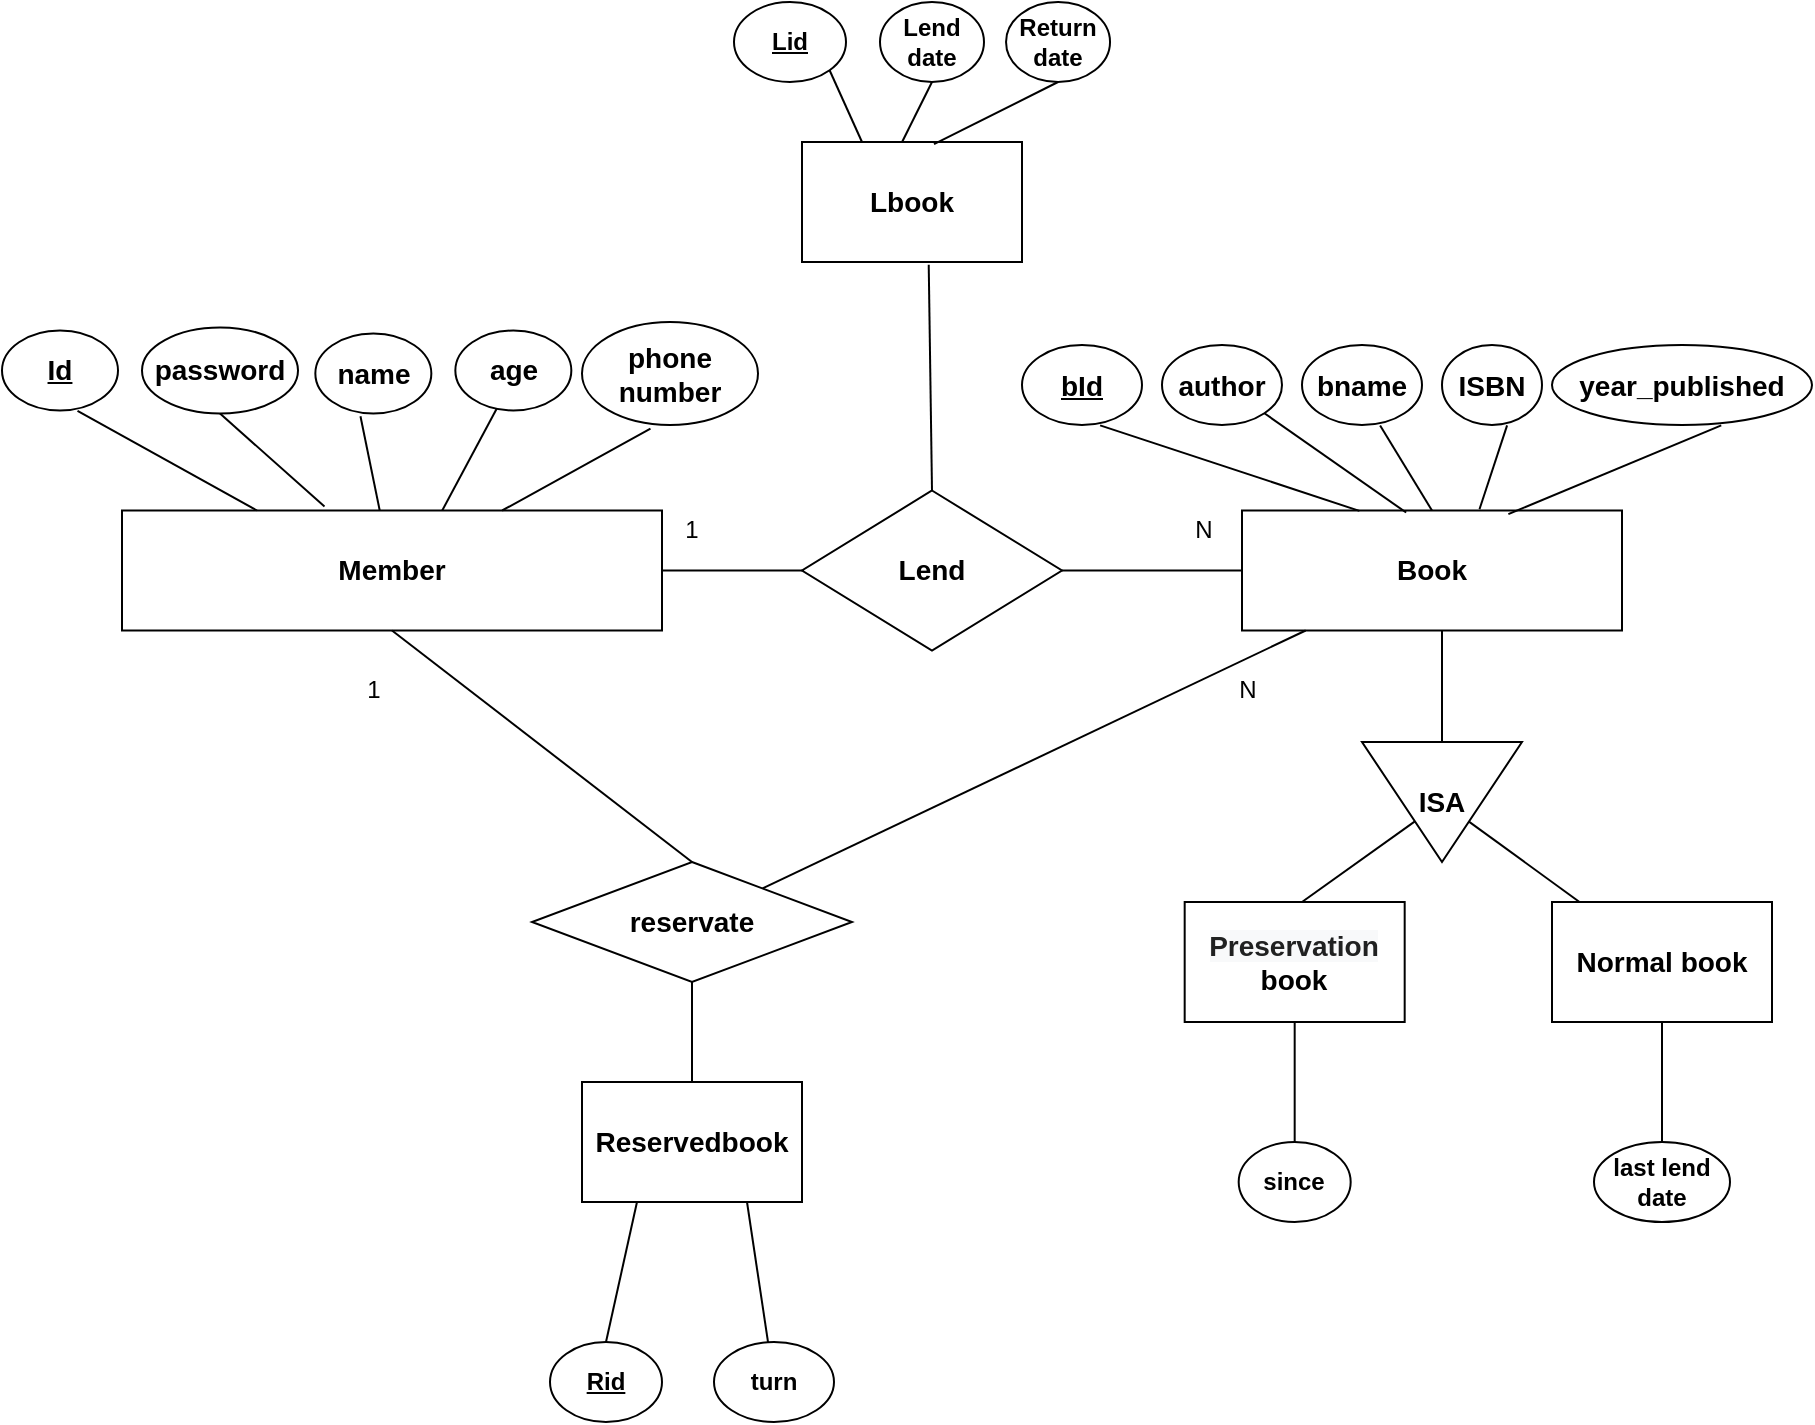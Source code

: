 <mxfile version="13.7.9" type="github">
  <diagram id="R2lEEEUBdFMjLlhIrx00" name="Page-1">
    <mxGraphModel dx="1826" dy="701" grid="1" gridSize="10" guides="1" tooltips="1" connect="1" arrows="1" fold="1" page="1" pageScale="1" pageWidth="850" pageHeight="1100" math="0" shadow="0" extFonts="Permanent Marker^https://fonts.googleapis.com/css?family=Permanent+Marker">
      <root>
        <mxCell id="0" />
        <mxCell id="1" parent="0" />
        <mxCell id="YOg1Quj3FaW0oakPer5X-5" value="&lt;span style=&quot;font-size: 14px&quot;&gt;&lt;b&gt;Member&lt;/b&gt;&lt;/span&gt;" style="rounded=0;whiteSpace=wrap;html=1;" vertex="1" parent="1">
          <mxGeometry x="80" y="334.25" width="270" height="60" as="geometry" />
        </mxCell>
        <mxCell id="YOg1Quj3FaW0oakPer5X-7" value="" style="endArrow=none;html=1;entryX=0.651;entryY=1.005;entryDx=0;entryDy=0;entryPerimeter=0;exitX=0.25;exitY=0;exitDx=0;exitDy=0;" edge="1" parent="1" source="YOg1Quj3FaW0oakPer5X-5" target="YOg1Quj3FaW0oakPer5X-8">
          <mxGeometry width="50" height="50" relative="1" as="geometry">
            <mxPoint x="92.58" y="325.27" as="sourcePoint" />
            <mxPoint x="90" y="284.25" as="targetPoint" />
            <Array as="points" />
          </mxGeometry>
        </mxCell>
        <mxCell id="YOg1Quj3FaW0oakPer5X-8" value="&lt;b&gt;&lt;u&gt;&lt;font style=&quot;font-size: 14px&quot;&gt;Id&lt;/font&gt;&lt;/u&gt;&lt;/b&gt;" style="ellipse;whiteSpace=wrap;html=1;" vertex="1" parent="1">
          <mxGeometry x="20" y="244.25" width="58" height="40" as="geometry" />
        </mxCell>
        <mxCell id="YOg1Quj3FaW0oakPer5X-9" value="" style="endArrow=none;html=1;exitX=0.375;exitY=-0.033;exitDx=0;exitDy=0;entryX=0.5;entryY=1;entryDx=0;entryDy=0;exitPerimeter=0;" edge="1" parent="1" source="YOg1Quj3FaW0oakPer5X-5" target="YOg1Quj3FaW0oakPer5X-10">
          <mxGeometry width="50" height="50" relative="1" as="geometry">
            <mxPoint x="122.46" y="324.25" as="sourcePoint" />
            <mxPoint x="170" y="287.25" as="targetPoint" />
            <Array as="points" />
          </mxGeometry>
        </mxCell>
        <mxCell id="YOg1Quj3FaW0oakPer5X-10" value="&lt;b&gt;&lt;font style=&quot;font-size: 14px&quot;&gt;password&lt;/font&gt;&lt;/b&gt;" style="ellipse;whiteSpace=wrap;html=1;" vertex="1" parent="1">
          <mxGeometry x="90" y="242.75" width="78" height="43" as="geometry" />
        </mxCell>
        <mxCell id="YOg1Quj3FaW0oakPer5X-11" value="" style="endArrow=none;html=1;entryX=0.389;entryY=1.035;entryDx=0;entryDy=0;entryPerimeter=0;" edge="1" parent="1" source="YOg1Quj3FaW0oakPer5X-5" target="YOg1Quj3FaW0oakPer5X-12">
          <mxGeometry width="50" height="50" relative="1" as="geometry">
            <mxPoint x="169.997" y="324.25" as="sourcePoint" />
            <mxPoint x="226.67" y="284.25" as="targetPoint" />
          </mxGeometry>
        </mxCell>
        <mxCell id="YOg1Quj3FaW0oakPer5X-12" value="&lt;font style=&quot;font-size: 14px&quot;&gt;&lt;b&gt;name&lt;/b&gt;&lt;/font&gt;" style="ellipse;whiteSpace=wrap;html=1;" vertex="1" parent="1">
          <mxGeometry x="176.67" y="245.75" width="58" height="40" as="geometry" />
        </mxCell>
        <mxCell id="YOg1Quj3FaW0oakPer5X-16" value="" style="endArrow=none;html=1;exitX=0.593;exitY=0;exitDx=0;exitDy=0;entryX=0.362;entryY=0.963;entryDx=0;entryDy=0;entryPerimeter=0;exitPerimeter=0;" edge="1" parent="1" target="YOg1Quj3FaW0oakPer5X-17" source="YOg1Quj3FaW0oakPer5X-5">
          <mxGeometry width="50" height="50" relative="1" as="geometry">
            <mxPoint x="191.67" y="324.25" as="sourcePoint" />
            <mxPoint x="270" y="285.25" as="targetPoint" />
          </mxGeometry>
        </mxCell>
        <mxCell id="YOg1Quj3FaW0oakPer5X-17" value="&lt;font style=&quot;font-size: 14px&quot;&gt;&lt;b&gt;age&lt;/b&gt;&lt;/font&gt;" style="ellipse;whiteSpace=wrap;html=1;" vertex="1" parent="1">
          <mxGeometry x="246.67" y="244.25" width="58" height="40" as="geometry" />
        </mxCell>
        <mxCell id="YOg1Quj3FaW0oakPer5X-20" value="" style="endArrow=none;html=1;entryX=0.389;entryY=1.035;entryDx=0;entryDy=0;entryPerimeter=0;exitX=0.704;exitY=0;exitDx=0;exitDy=0;exitPerimeter=0;" edge="1" parent="1" target="YOg1Quj3FaW0oakPer5X-21" source="YOg1Quj3FaW0oakPer5X-5">
          <mxGeometry width="50" height="50" relative="1" as="geometry">
            <mxPoint x="320.61" y="334.25" as="sourcePoint" />
            <mxPoint x="370" y="284.25" as="targetPoint" />
          </mxGeometry>
        </mxCell>
        <mxCell id="YOg1Quj3FaW0oakPer5X-21" value="&lt;font style=&quot;font-size: 14px&quot;&gt;&lt;b&gt;phone&lt;br&gt;number&lt;br&gt;&lt;/b&gt;&lt;/font&gt;" style="ellipse;whiteSpace=wrap;html=1;" vertex="1" parent="1">
          <mxGeometry x="310" y="240" width="88" height="51.5" as="geometry" />
        </mxCell>
        <mxCell id="YOg1Quj3FaW0oakPer5X-25" value="&lt;b style=&quot;font-size: 14px&quot;&gt;Lend&lt;/b&gt;" style="rhombus;whiteSpace=wrap;html=1;" vertex="1" parent="1">
          <mxGeometry x="420" y="324.25" width="130" height="80" as="geometry" />
        </mxCell>
        <mxCell id="YOg1Quj3FaW0oakPer5X-26" value="" style="endArrow=none;html=1;entryX=0;entryY=0.5;entryDx=0;entryDy=0;exitX=1;exitY=0.5;exitDx=0;exitDy=0;fontStyle=1" edge="1" parent="1" source="YOg1Quj3FaW0oakPer5X-5" target="YOg1Quj3FaW0oakPer5X-25">
          <mxGeometry width="50" height="50" relative="1" as="geometry">
            <mxPoint x="370" y="384.25" as="sourcePoint" />
            <mxPoint x="420" y="334.25" as="targetPoint" />
          </mxGeometry>
        </mxCell>
        <mxCell id="YOg1Quj3FaW0oakPer5X-27" value="" style="endArrow=none;html=1;exitX=1;exitY=0.5;exitDx=0;exitDy=0;entryX=0;entryY=0.5;entryDx=0;entryDy=0;" edge="1" parent="1" source="YOg1Quj3FaW0oakPer5X-25" target="YOg1Quj3FaW0oakPer5X-29">
          <mxGeometry width="50" height="50" relative="1" as="geometry">
            <mxPoint x="590" y="434.25" as="sourcePoint" />
            <mxPoint x="640" y="364.25" as="targetPoint" />
          </mxGeometry>
        </mxCell>
        <mxCell id="YOg1Quj3FaW0oakPer5X-29" value="&lt;span style=&quot;font-size: 14px&quot;&gt;&lt;b&gt;Book&lt;/b&gt;&lt;/span&gt;" style="rounded=0;whiteSpace=wrap;html=1;" vertex="1" parent="1">
          <mxGeometry x="640" y="334.25" width="190" height="60" as="geometry" />
        </mxCell>
        <mxCell id="YOg1Quj3FaW0oakPer5X-31" value="" style="endArrow=none;html=1;entryX=0.651;entryY=1.005;entryDx=0;entryDy=0;entryPerimeter=0;exitX=0.309;exitY=0.003;exitDx=0;exitDy=0;exitPerimeter=0;" edge="1" parent="1" target="YOg1Quj3FaW0oakPer5X-32" source="YOg1Quj3FaW0oakPer5X-29">
          <mxGeometry width="50" height="50" relative="1" as="geometry">
            <mxPoint x="697.5" y="334.25" as="sourcePoint" />
            <mxPoint x="640" y="284.25" as="targetPoint" />
            <Array as="points" />
          </mxGeometry>
        </mxCell>
        <mxCell id="YOg1Quj3FaW0oakPer5X-32" value="&lt;b&gt;&lt;u&gt;&lt;font style=&quot;font-size: 14px&quot;&gt;bId&lt;/font&gt;&lt;/u&gt;&lt;/b&gt;" style="ellipse;whiteSpace=wrap;html=1;" vertex="1" parent="1">
          <mxGeometry x="530" y="251.5" width="60" height="40" as="geometry" />
        </mxCell>
        <mxCell id="YOg1Quj3FaW0oakPer5X-35" value="1" style="text;html=1;strokeColor=none;fillColor=none;align=center;verticalAlign=middle;whiteSpace=wrap;rounded=0;" vertex="1" parent="1">
          <mxGeometry x="354" y="334.25" width="22" height="20" as="geometry" />
        </mxCell>
        <mxCell id="YOg1Quj3FaW0oakPer5X-36" value="N" style="text;html=1;strokeColor=none;fillColor=none;align=center;verticalAlign=middle;whiteSpace=wrap;rounded=0;" vertex="1" parent="1">
          <mxGeometry x="610" y="334.25" width="22" height="20" as="geometry" />
        </mxCell>
        <mxCell id="YOg1Quj3FaW0oakPer5X-38" value="" style="endArrow=none;html=1;entryX=0;entryY=0;entryDx=0;entryDy=0;exitX=0.432;exitY=0.017;exitDx=0;exitDy=0;exitPerimeter=0;" edge="1" parent="1" target="YOg1Quj3FaW0oakPer5X-39" source="YOg1Quj3FaW0oakPer5X-29">
          <mxGeometry width="50" height="50" relative="1" as="geometry">
            <mxPoint x="803.15" y="335.45" as="sourcePoint" />
            <mxPoint x="730" y="284.25" as="targetPoint" />
            <Array as="points" />
          </mxGeometry>
        </mxCell>
        <mxCell id="YOg1Quj3FaW0oakPer5X-39" value="&lt;span style=&quot;font-size: 14px&quot;&gt;&lt;b&gt;author&lt;/b&gt;&lt;/span&gt;" style="ellipse;whiteSpace=wrap;html=1;direction=west;" vertex="1" parent="1">
          <mxGeometry x="600" y="251.5" width="60" height="40" as="geometry" />
        </mxCell>
        <mxCell id="YOg1Quj3FaW0oakPer5X-40" value="" style="endArrow=none;html=1;entryX=0.651;entryY=1.005;entryDx=0;entryDy=0;entryPerimeter=0;exitX=0.5;exitY=0;exitDx=0;exitDy=0;" edge="1" parent="1" target="YOg1Quj3FaW0oakPer5X-41" source="YOg1Quj3FaW0oakPer5X-29">
          <mxGeometry width="50" height="50" relative="1" as="geometry">
            <mxPoint x="893.15" y="329.7" as="sourcePoint" />
            <mxPoint x="820" y="278.5" as="targetPoint" />
            <Array as="points" />
          </mxGeometry>
        </mxCell>
        <mxCell id="YOg1Quj3FaW0oakPer5X-41" value="&lt;span style=&quot;font-size: 14px&quot;&gt;&lt;b&gt;bname&lt;/b&gt;&lt;/span&gt;" style="ellipse;whiteSpace=wrap;html=1;" vertex="1" parent="1">
          <mxGeometry x="670" y="251.5" width="60" height="40" as="geometry" />
        </mxCell>
        <mxCell id="YOg1Quj3FaW0oakPer5X-44" value="" style="endArrow=none;html=1;entryX=0.651;entryY=1.005;entryDx=0;entryDy=0;entryPerimeter=0;exitX=0.625;exitY=-0.01;exitDx=0;exitDy=0;exitPerimeter=0;" edge="1" parent="1" target="YOg1Quj3FaW0oakPer5X-45" source="YOg1Quj3FaW0oakPer5X-29">
          <mxGeometry width="50" height="50" relative="1" as="geometry">
            <mxPoint x="825" y="334.25" as="sourcePoint" />
            <mxPoint x="910" y="278.5" as="targetPoint" />
            <Array as="points" />
          </mxGeometry>
        </mxCell>
        <mxCell id="YOg1Quj3FaW0oakPer5X-45" value="&lt;span style=&quot;font-size: 14px&quot;&gt;&lt;b&gt;ISBN&lt;/b&gt;&lt;/span&gt;" style="ellipse;whiteSpace=wrap;html=1;" vertex="1" parent="1">
          <mxGeometry x="740" y="251.5" width="50" height="40" as="geometry" />
        </mxCell>
        <mxCell id="YOg1Quj3FaW0oakPer5X-46" value="" style="endArrow=none;html=1;entryX=0.651;entryY=1.005;entryDx=0;entryDy=0;entryPerimeter=0;exitX=0.701;exitY=0.03;exitDx=0;exitDy=0;exitPerimeter=0;" edge="1" parent="1" target="YOg1Quj3FaW0oakPer5X-47" source="YOg1Quj3FaW0oakPer5X-29">
          <mxGeometry width="50" height="50" relative="1" as="geometry">
            <mxPoint x="825" y="331.25" as="sourcePoint" />
            <mxPoint x="910" y="275.5" as="targetPoint" />
            <Array as="points" />
          </mxGeometry>
        </mxCell>
        <mxCell id="YOg1Quj3FaW0oakPer5X-47" value="&lt;span style=&quot;font-size: 14px&quot;&gt;&lt;b&gt;year_published&lt;/b&gt;&lt;/span&gt;" style="ellipse;whiteSpace=wrap;html=1;" vertex="1" parent="1">
          <mxGeometry x="795" y="251.5" width="130" height="40" as="geometry" />
        </mxCell>
        <mxCell id="YOg1Quj3FaW0oakPer5X-50" value="" style="endArrow=none;html=1;exitX=0.5;exitY=0;exitDx=0;exitDy=0;entryX=0.576;entryY=1.023;entryDx=0;entryDy=0;entryPerimeter=0;" edge="1" parent="1" source="YOg1Quj3FaW0oakPer5X-25" target="YOg1Quj3FaW0oakPer5X-51">
          <mxGeometry width="50" height="50" relative="1" as="geometry">
            <mxPoint x="490" y="320" as="sourcePoint" />
            <mxPoint x="485" y="220" as="targetPoint" />
          </mxGeometry>
        </mxCell>
        <mxCell id="YOg1Quj3FaW0oakPer5X-51" value="&lt;font style=&quot;font-size: 14px&quot;&gt;&lt;b&gt;Lbook&lt;/b&gt;&lt;/font&gt;" style="rounded=0;whiteSpace=wrap;html=1;" vertex="1" parent="1">
          <mxGeometry x="420" y="150" width="110" height="60" as="geometry" />
        </mxCell>
        <mxCell id="YOg1Quj3FaW0oakPer5X-52" value="" style="endArrow=none;html=1;exitX=0.25;exitY=0;exitDx=0;exitDy=0;entryX=1;entryY=1;entryDx=0;entryDy=0;" edge="1" parent="1" target="YOg1Quj3FaW0oakPer5X-54">
          <mxGeometry width="50" height="50" relative="1" as="geometry">
            <mxPoint x="450" y="150" as="sourcePoint" />
            <mxPoint x="362.5" y="110" as="targetPoint" />
          </mxGeometry>
        </mxCell>
        <mxCell id="YOg1Quj3FaW0oakPer5X-54" value="&lt;b&gt;&lt;u&gt;Lid&lt;/u&gt;&lt;/b&gt;" style="ellipse;whiteSpace=wrap;html=1;" vertex="1" parent="1">
          <mxGeometry x="386" y="80" width="56" height="40" as="geometry" />
        </mxCell>
        <mxCell id="YOg1Quj3FaW0oakPer5X-59" value="" style="endArrow=none;html=1;exitX=0.455;exitY=0;exitDx=0;exitDy=0;exitPerimeter=0;entryX=0.5;entryY=1;entryDx=0;entryDy=0;" edge="1" parent="1" target="YOg1Quj3FaW0oakPer5X-60" source="YOg1Quj3FaW0oakPer5X-51">
          <mxGeometry width="50" height="50" relative="1" as="geometry">
            <mxPoint x="475.98" y="157.78" as="sourcePoint" />
            <mxPoint x="438.75" y="120" as="targetPoint" />
          </mxGeometry>
        </mxCell>
        <mxCell id="YOg1Quj3FaW0oakPer5X-60" value="&lt;b&gt;Lend date&lt;/b&gt;" style="ellipse;whiteSpace=wrap;html=1;" vertex="1" parent="1">
          <mxGeometry x="459" y="80" width="52" height="40" as="geometry" />
        </mxCell>
        <mxCell id="YOg1Quj3FaW0oakPer5X-61" value="" style="endArrow=none;html=1;exitX=0.6;exitY=0.017;exitDx=0;exitDy=0;exitPerimeter=0;entryX=0.5;entryY=1;entryDx=0;entryDy=0;" edge="1" parent="1" target="YOg1Quj3FaW0oakPer5X-62" source="YOg1Quj3FaW0oakPer5X-51">
          <mxGeometry width="50" height="50" relative="1" as="geometry">
            <mxPoint x="590" y="147.78" as="sourcePoint" />
            <mxPoint x="552.77" y="110" as="targetPoint" />
          </mxGeometry>
        </mxCell>
        <mxCell id="YOg1Quj3FaW0oakPer5X-62" value="&lt;b&gt;Return&lt;br&gt;date&lt;/b&gt;" style="ellipse;whiteSpace=wrap;html=1;" vertex="1" parent="1">
          <mxGeometry x="522.02" y="80" width="52" height="40" as="geometry" />
        </mxCell>
        <mxCell id="YOg1Quj3FaW0oakPer5X-63" value="&lt;span style=&quot;font-size: 14px&quot;&gt;&lt;b&gt;Reservedbook&lt;/b&gt;&lt;/span&gt;" style="rounded=0;whiteSpace=wrap;html=1;" vertex="1" parent="1">
          <mxGeometry x="310" y="620" width="110" height="60" as="geometry" />
        </mxCell>
        <mxCell id="YOg1Quj3FaW0oakPer5X-64" value="" style="endArrow=none;html=1;exitX=0.5;exitY=0;exitDx=0;exitDy=0;entryX=0.25;entryY=1;entryDx=0;entryDy=0;" edge="1" parent="1" source="YOg1Quj3FaW0oakPer5X-65" target="YOg1Quj3FaW0oakPer5X-63">
          <mxGeometry width="50" height="50" relative="1" as="geometry">
            <mxPoint x="289.66" y="740" as="sourcePoint" />
            <mxPoint x="235.66" y="720" as="targetPoint" />
          </mxGeometry>
        </mxCell>
        <mxCell id="YOg1Quj3FaW0oakPer5X-65" value="&lt;b&gt;&lt;u&gt;Rid&lt;/u&gt;&lt;/b&gt;" style="ellipse;whiteSpace=wrap;html=1;" vertex="1" parent="1">
          <mxGeometry x="294" y="750" width="56" height="40" as="geometry" />
        </mxCell>
        <mxCell id="YOg1Quj3FaW0oakPer5X-70" value="" style="endArrow=none;html=1;entryX=0.75;entryY=1;entryDx=0;entryDy=0;" edge="1" parent="1" source="YOg1Quj3FaW0oakPer5X-76" target="YOg1Quj3FaW0oakPer5X-63">
          <mxGeometry width="50" height="50" relative="1" as="geometry">
            <mxPoint x="435.66" y="754" as="sourcePoint" />
            <mxPoint x="489.66" y="730" as="targetPoint" />
          </mxGeometry>
        </mxCell>
        <mxCell id="YOg1Quj3FaW0oakPer5X-73" value="" style="endArrow=none;html=1;entryX=0.5;entryY=1;entryDx=0;entryDy=0;exitX=0.5;exitY=0;exitDx=0;exitDy=0;" edge="1" parent="1" source="YOg1Quj3FaW0oakPer5X-91" target="YOg1Quj3FaW0oakPer5X-5">
          <mxGeometry width="50" height="50" relative="1" as="geometry">
            <mxPoint x="184.67" y="520" as="sourcePoint" />
            <mxPoint x="234.67" y="470" as="targetPoint" />
          </mxGeometry>
        </mxCell>
        <mxCell id="YOg1Quj3FaW0oakPer5X-74" value="1" style="text;html=1;strokeColor=none;fillColor=none;align=center;verticalAlign=middle;whiteSpace=wrap;rounded=0;" vertex="1" parent="1">
          <mxGeometry x="194.67" y="414.25" width="22" height="20" as="geometry" />
        </mxCell>
        <mxCell id="YOg1Quj3FaW0oakPer5X-75" value="N" style="text;html=1;strokeColor=none;fillColor=none;align=center;verticalAlign=middle;whiteSpace=wrap;rounded=0;" vertex="1" parent="1">
          <mxGeometry x="632" y="414.25" width="22" height="20" as="geometry" />
        </mxCell>
        <mxCell id="YOg1Quj3FaW0oakPer5X-76" value="&lt;b&gt;turn&lt;/b&gt;" style="ellipse;whiteSpace=wrap;html=1;" vertex="1" parent="1">
          <mxGeometry x="376.0" y="750" width="60" height="40" as="geometry" />
        </mxCell>
        <mxCell id="YOg1Quj3FaW0oakPer5X-77" value="&lt;b&gt;&lt;font style=&quot;font-size: 14px&quot;&gt;ISA&lt;/font&gt;&lt;/b&gt;" style="triangle;whiteSpace=wrap;html=1;direction=south;" vertex="1" parent="1">
          <mxGeometry x="700" y="450" width="80" height="60" as="geometry" />
        </mxCell>
        <mxCell id="YOg1Quj3FaW0oakPer5X-78" value="" style="endArrow=none;html=1;exitX=0;exitY=0.5;exitDx=0;exitDy=0;" edge="1" parent="1" source="YOg1Quj3FaW0oakPer5X-77">
          <mxGeometry width="50" height="50" relative="1" as="geometry">
            <mxPoint x="740" y="420" as="sourcePoint" />
            <mxPoint x="740" y="394.25" as="targetPoint" />
          </mxGeometry>
        </mxCell>
        <mxCell id="YOg1Quj3FaW0oakPer5X-79" value="&lt;font style=&quot;font-size: 14px&quot;&gt;&lt;b&gt;&lt;span style=&quot;color: rgba(0 , 0 , 0 , 0.87) ; font-family: &amp;#34;apple sd gothic neo&amp;#34; , &amp;#34;arial&amp;#34; , sans-serif ; font-style: normal ; letter-spacing: normal ; text-align: left ; text-indent: 0px ; text-transform: none ; word-spacing: 0px ; background-color: rgb(248 , 249 , 250) ; display: inline ; float: none&quot;&gt;Preservation&lt;br&gt;&lt;/span&gt;book&lt;/b&gt;&lt;/font&gt;" style="rounded=0;whiteSpace=wrap;html=1;" vertex="1" parent="1">
          <mxGeometry x="611.34" y="530" width="110" height="60" as="geometry" />
        </mxCell>
        <mxCell id="YOg1Quj3FaW0oakPer5X-80" value="" style="endArrow=none;html=1;exitX=0.5;exitY=0;exitDx=0;exitDy=0;entryX=0.5;entryY=1;entryDx=0;entryDy=0;" edge="1" parent="1" source="YOg1Quj3FaW0oakPer5X-81" target="YOg1Quj3FaW0oakPer5X-79">
          <mxGeometry width="50" height="50" relative="1" as="geometry">
            <mxPoint x="584.67" y="630" as="sourcePoint" />
            <mxPoint x="530.67" y="610" as="targetPoint" />
          </mxGeometry>
        </mxCell>
        <mxCell id="YOg1Quj3FaW0oakPer5X-81" value="&lt;b&gt;since&lt;/b&gt;" style="ellipse;whiteSpace=wrap;html=1;" vertex="1" parent="1">
          <mxGeometry x="638.34" y="650" width="56" height="40" as="geometry" />
        </mxCell>
        <mxCell id="YOg1Quj3FaW0oakPer5X-82" value="&lt;span style=&quot;font-size: 14px&quot;&gt;&lt;b&gt;Normal book&lt;/b&gt;&lt;/span&gt;" style="rounded=0;whiteSpace=wrap;html=1;" vertex="1" parent="1">
          <mxGeometry x="795.0" y="530" width="110" height="60" as="geometry" />
        </mxCell>
        <mxCell id="YOg1Quj3FaW0oakPer5X-83" value="" style="endArrow=none;html=1;exitX=0.5;exitY=0;exitDx=0;exitDy=0;entryX=0.5;entryY=1;entryDx=0;entryDy=0;" edge="1" parent="1" source="YOg1Quj3FaW0oakPer5X-84" target="YOg1Quj3FaW0oakPer5X-82">
          <mxGeometry width="50" height="50" relative="1" as="geometry">
            <mxPoint x="750.14" y="630" as="sourcePoint" />
            <mxPoint x="696.14" y="610" as="targetPoint" />
          </mxGeometry>
        </mxCell>
        <mxCell id="YOg1Quj3FaW0oakPer5X-84" value="&lt;b&gt;last lend date&lt;br&gt;&lt;/b&gt;" style="ellipse;whiteSpace=wrap;html=1;" vertex="1" parent="1">
          <mxGeometry x="816" y="650" width="68" height="40" as="geometry" />
        </mxCell>
        <mxCell id="YOg1Quj3FaW0oakPer5X-85" value="" style="endArrow=none;html=1;" edge="1" parent="1" target="YOg1Quj3FaW0oakPer5X-77">
          <mxGeometry width="50" height="50" relative="1" as="geometry">
            <mxPoint x="670" y="530" as="sourcePoint" />
            <mxPoint x="720" y="480" as="targetPoint" />
          </mxGeometry>
        </mxCell>
        <mxCell id="YOg1Quj3FaW0oakPer5X-87" value="" style="endArrow=none;html=1;" edge="1" parent="1" source="YOg1Quj3FaW0oakPer5X-82" target="YOg1Quj3FaW0oakPer5X-77">
          <mxGeometry width="50" height="50" relative="1" as="geometry">
            <mxPoint x="803" y="530" as="sourcePoint" />
            <mxPoint x="853" y="480" as="targetPoint" />
          </mxGeometry>
        </mxCell>
        <mxCell id="YOg1Quj3FaW0oakPer5X-91" value="&lt;b&gt;&lt;font style=&quot;font-size: 14px&quot;&gt;reservate&lt;/font&gt;&lt;/b&gt;" style="rhombus;whiteSpace=wrap;html=1;" vertex="1" parent="1">
          <mxGeometry x="285" y="510" width="160" height="60" as="geometry" />
        </mxCell>
        <mxCell id="YOg1Quj3FaW0oakPer5X-92" value="" style="endArrow=none;html=1;" edge="1" parent="1" source="YOg1Quj3FaW0oakPer5X-91" target="YOg1Quj3FaW0oakPer5X-29">
          <mxGeometry width="50" height="50" relative="1" as="geometry">
            <mxPoint x="470" y="520" as="sourcePoint" />
            <mxPoint x="520" y="470" as="targetPoint" />
          </mxGeometry>
        </mxCell>
        <mxCell id="YOg1Quj3FaW0oakPer5X-93" value="" style="endArrow=none;html=1;entryX=0.5;entryY=1;entryDx=0;entryDy=0;" edge="1" parent="1" source="YOg1Quj3FaW0oakPer5X-63" target="YOg1Quj3FaW0oakPer5X-91">
          <mxGeometry width="50" height="50" relative="1" as="geometry">
            <mxPoint x="350" y="620" as="sourcePoint" />
            <mxPoint x="400" y="570" as="targetPoint" />
          </mxGeometry>
        </mxCell>
      </root>
    </mxGraphModel>
  </diagram>
</mxfile>
